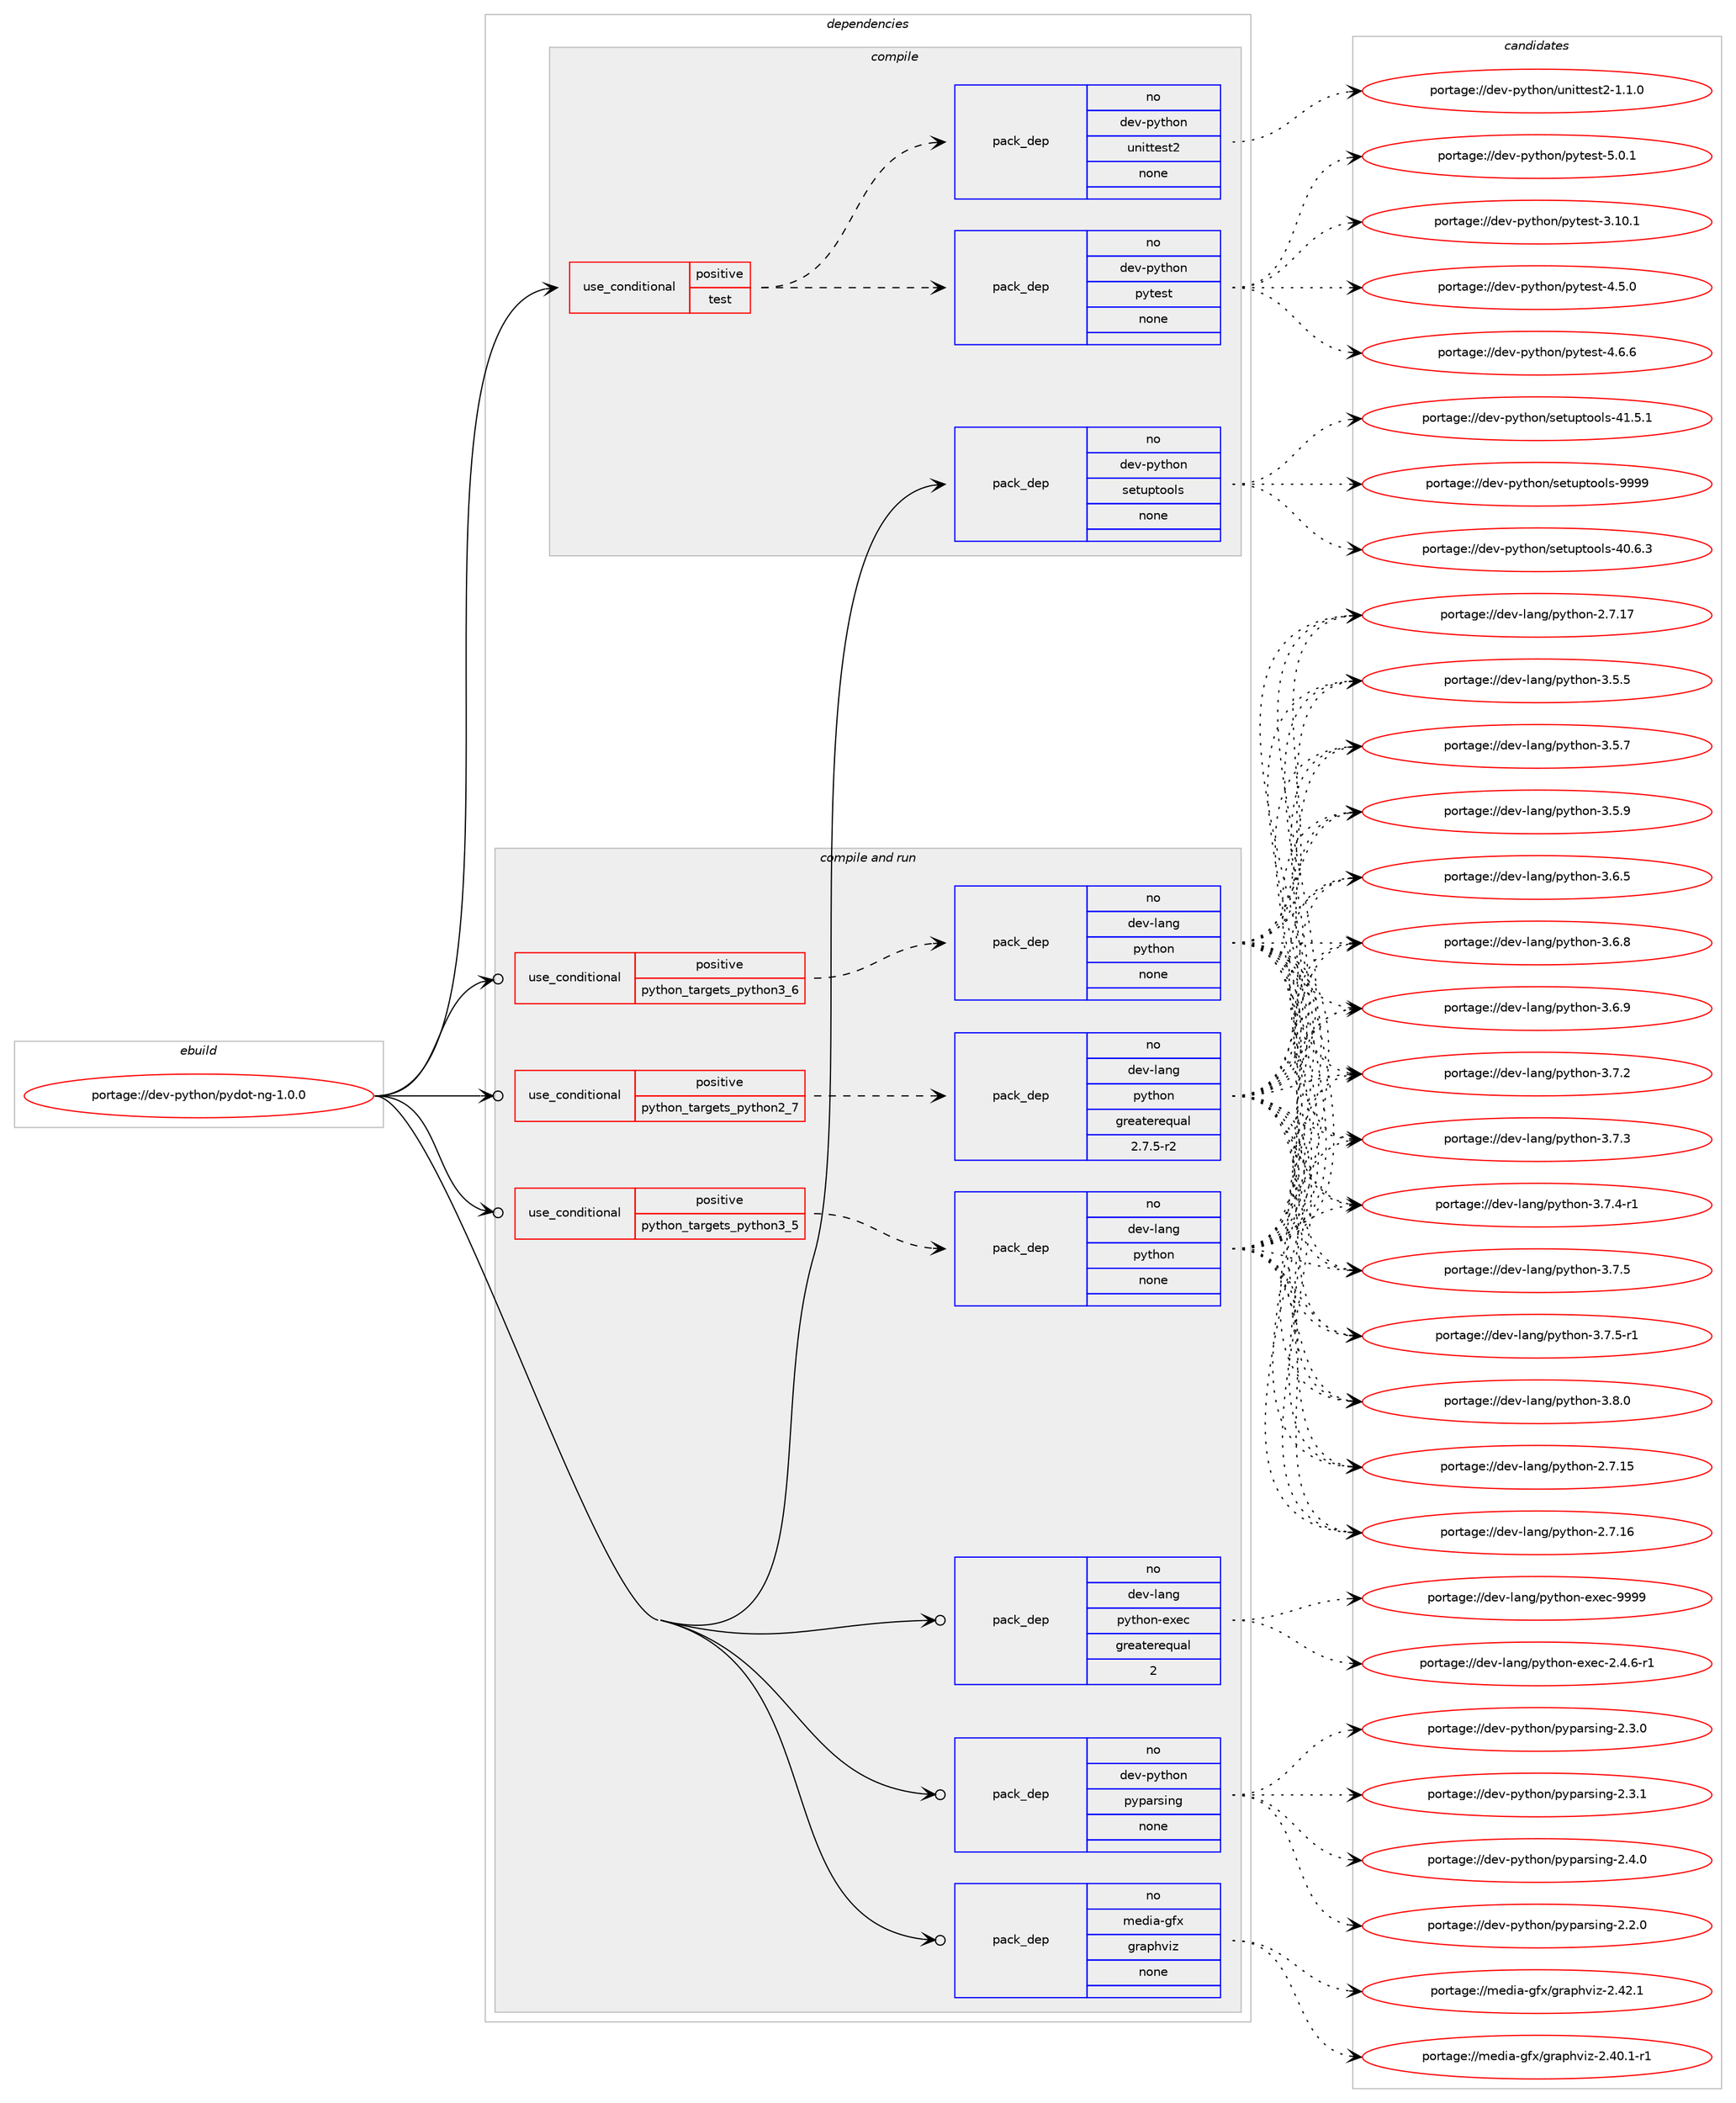 digraph prolog {

# *************
# Graph options
# *************

newrank=true;
concentrate=true;
compound=true;
graph [rankdir=LR,fontname=Helvetica,fontsize=10,ranksep=1.5];#, ranksep=2.5, nodesep=0.2];
edge  [arrowhead=vee];
node  [fontname=Helvetica,fontsize=10];

# **********
# The ebuild
# **********

subgraph cluster_leftcol {
color=gray;
rank=same;
label=<<i>ebuild</i>>;
id [label="portage://dev-python/pydot-ng-1.0.0", color=red, width=4, href="../dev-python/pydot-ng-1.0.0.svg"];
}

# ****************
# The dependencies
# ****************

subgraph cluster_midcol {
color=gray;
label=<<i>dependencies</i>>;
subgraph cluster_compile {
fillcolor="#eeeeee";
style=filled;
label=<<i>compile</i>>;
subgraph cond35001 {
dependency160335 [label=<<TABLE BORDER="0" CELLBORDER="1" CELLSPACING="0" CELLPADDING="4"><TR><TD ROWSPAN="3" CELLPADDING="10">use_conditional</TD></TR><TR><TD>positive</TD></TR><TR><TD>test</TD></TR></TABLE>>, shape=none, color=red];
subgraph pack121969 {
dependency160336 [label=<<TABLE BORDER="0" CELLBORDER="1" CELLSPACING="0" CELLPADDING="4" WIDTH="220"><TR><TD ROWSPAN="6" CELLPADDING="30">pack_dep</TD></TR><TR><TD WIDTH="110">no</TD></TR><TR><TD>dev-python</TD></TR><TR><TD>pytest</TD></TR><TR><TD>none</TD></TR><TR><TD></TD></TR></TABLE>>, shape=none, color=blue];
}
dependency160335:e -> dependency160336:w [weight=20,style="dashed",arrowhead="vee"];
subgraph pack121970 {
dependency160337 [label=<<TABLE BORDER="0" CELLBORDER="1" CELLSPACING="0" CELLPADDING="4" WIDTH="220"><TR><TD ROWSPAN="6" CELLPADDING="30">pack_dep</TD></TR><TR><TD WIDTH="110">no</TD></TR><TR><TD>dev-python</TD></TR><TR><TD>unittest2</TD></TR><TR><TD>none</TD></TR><TR><TD></TD></TR></TABLE>>, shape=none, color=blue];
}
dependency160335:e -> dependency160337:w [weight=20,style="dashed",arrowhead="vee"];
}
id:e -> dependency160335:w [weight=20,style="solid",arrowhead="vee"];
subgraph pack121971 {
dependency160338 [label=<<TABLE BORDER="0" CELLBORDER="1" CELLSPACING="0" CELLPADDING="4" WIDTH="220"><TR><TD ROWSPAN="6" CELLPADDING="30">pack_dep</TD></TR><TR><TD WIDTH="110">no</TD></TR><TR><TD>dev-python</TD></TR><TR><TD>setuptools</TD></TR><TR><TD>none</TD></TR><TR><TD></TD></TR></TABLE>>, shape=none, color=blue];
}
id:e -> dependency160338:w [weight=20,style="solid",arrowhead="vee"];
}
subgraph cluster_compileandrun {
fillcolor="#eeeeee";
style=filled;
label=<<i>compile and run</i>>;
subgraph cond35002 {
dependency160339 [label=<<TABLE BORDER="0" CELLBORDER="1" CELLSPACING="0" CELLPADDING="4"><TR><TD ROWSPAN="3" CELLPADDING="10">use_conditional</TD></TR><TR><TD>positive</TD></TR><TR><TD>python_targets_python2_7</TD></TR></TABLE>>, shape=none, color=red];
subgraph pack121972 {
dependency160340 [label=<<TABLE BORDER="0" CELLBORDER="1" CELLSPACING="0" CELLPADDING="4" WIDTH="220"><TR><TD ROWSPAN="6" CELLPADDING="30">pack_dep</TD></TR><TR><TD WIDTH="110">no</TD></TR><TR><TD>dev-lang</TD></TR><TR><TD>python</TD></TR><TR><TD>greaterequal</TD></TR><TR><TD>2.7.5-r2</TD></TR></TABLE>>, shape=none, color=blue];
}
dependency160339:e -> dependency160340:w [weight=20,style="dashed",arrowhead="vee"];
}
id:e -> dependency160339:w [weight=20,style="solid",arrowhead="odotvee"];
subgraph cond35003 {
dependency160341 [label=<<TABLE BORDER="0" CELLBORDER="1" CELLSPACING="0" CELLPADDING="4"><TR><TD ROWSPAN="3" CELLPADDING="10">use_conditional</TD></TR><TR><TD>positive</TD></TR><TR><TD>python_targets_python3_5</TD></TR></TABLE>>, shape=none, color=red];
subgraph pack121973 {
dependency160342 [label=<<TABLE BORDER="0" CELLBORDER="1" CELLSPACING="0" CELLPADDING="4" WIDTH="220"><TR><TD ROWSPAN="6" CELLPADDING="30">pack_dep</TD></TR><TR><TD WIDTH="110">no</TD></TR><TR><TD>dev-lang</TD></TR><TR><TD>python</TD></TR><TR><TD>none</TD></TR><TR><TD></TD></TR></TABLE>>, shape=none, color=blue];
}
dependency160341:e -> dependency160342:w [weight=20,style="dashed",arrowhead="vee"];
}
id:e -> dependency160341:w [weight=20,style="solid",arrowhead="odotvee"];
subgraph cond35004 {
dependency160343 [label=<<TABLE BORDER="0" CELLBORDER="1" CELLSPACING="0" CELLPADDING="4"><TR><TD ROWSPAN="3" CELLPADDING="10">use_conditional</TD></TR><TR><TD>positive</TD></TR><TR><TD>python_targets_python3_6</TD></TR></TABLE>>, shape=none, color=red];
subgraph pack121974 {
dependency160344 [label=<<TABLE BORDER="0" CELLBORDER="1" CELLSPACING="0" CELLPADDING="4" WIDTH="220"><TR><TD ROWSPAN="6" CELLPADDING="30">pack_dep</TD></TR><TR><TD WIDTH="110">no</TD></TR><TR><TD>dev-lang</TD></TR><TR><TD>python</TD></TR><TR><TD>none</TD></TR><TR><TD></TD></TR></TABLE>>, shape=none, color=blue];
}
dependency160343:e -> dependency160344:w [weight=20,style="dashed",arrowhead="vee"];
}
id:e -> dependency160343:w [weight=20,style="solid",arrowhead="odotvee"];
subgraph pack121975 {
dependency160345 [label=<<TABLE BORDER="0" CELLBORDER="1" CELLSPACING="0" CELLPADDING="4" WIDTH="220"><TR><TD ROWSPAN="6" CELLPADDING="30">pack_dep</TD></TR><TR><TD WIDTH="110">no</TD></TR><TR><TD>dev-lang</TD></TR><TR><TD>python-exec</TD></TR><TR><TD>greaterequal</TD></TR><TR><TD>2</TD></TR></TABLE>>, shape=none, color=blue];
}
id:e -> dependency160345:w [weight=20,style="solid",arrowhead="odotvee"];
subgraph pack121976 {
dependency160346 [label=<<TABLE BORDER="0" CELLBORDER="1" CELLSPACING="0" CELLPADDING="4" WIDTH="220"><TR><TD ROWSPAN="6" CELLPADDING="30">pack_dep</TD></TR><TR><TD WIDTH="110">no</TD></TR><TR><TD>dev-python</TD></TR><TR><TD>pyparsing</TD></TR><TR><TD>none</TD></TR><TR><TD></TD></TR></TABLE>>, shape=none, color=blue];
}
id:e -> dependency160346:w [weight=20,style="solid",arrowhead="odotvee"];
subgraph pack121977 {
dependency160347 [label=<<TABLE BORDER="0" CELLBORDER="1" CELLSPACING="0" CELLPADDING="4" WIDTH="220"><TR><TD ROWSPAN="6" CELLPADDING="30">pack_dep</TD></TR><TR><TD WIDTH="110">no</TD></TR><TR><TD>media-gfx</TD></TR><TR><TD>graphviz</TD></TR><TR><TD>none</TD></TR><TR><TD></TD></TR></TABLE>>, shape=none, color=blue];
}
id:e -> dependency160347:w [weight=20,style="solid",arrowhead="odotvee"];
}
subgraph cluster_run {
fillcolor="#eeeeee";
style=filled;
label=<<i>run</i>>;
}
}

# **************
# The candidates
# **************

subgraph cluster_choices {
rank=same;
color=gray;
label=<<i>candidates</i>>;

subgraph choice121969 {
color=black;
nodesep=1;
choiceportage100101118451121211161041111104711212111610111511645514649484649 [label="portage://dev-python/pytest-3.10.1", color=red, width=4,href="../dev-python/pytest-3.10.1.svg"];
choiceportage1001011184511212111610411111047112121116101115116455246534648 [label="portage://dev-python/pytest-4.5.0", color=red, width=4,href="../dev-python/pytest-4.5.0.svg"];
choiceportage1001011184511212111610411111047112121116101115116455246544654 [label="portage://dev-python/pytest-4.6.6", color=red, width=4,href="../dev-python/pytest-4.6.6.svg"];
choiceportage1001011184511212111610411111047112121116101115116455346484649 [label="portage://dev-python/pytest-5.0.1", color=red, width=4,href="../dev-python/pytest-5.0.1.svg"];
dependency160336:e -> choiceportage100101118451121211161041111104711212111610111511645514649484649:w [style=dotted,weight="100"];
dependency160336:e -> choiceportage1001011184511212111610411111047112121116101115116455246534648:w [style=dotted,weight="100"];
dependency160336:e -> choiceportage1001011184511212111610411111047112121116101115116455246544654:w [style=dotted,weight="100"];
dependency160336:e -> choiceportage1001011184511212111610411111047112121116101115116455346484649:w [style=dotted,weight="100"];
}
subgraph choice121970 {
color=black;
nodesep=1;
choiceportage100101118451121211161041111104711711010511611610111511650454946494648 [label="portage://dev-python/unittest2-1.1.0", color=red, width=4,href="../dev-python/unittest2-1.1.0.svg"];
dependency160337:e -> choiceportage100101118451121211161041111104711711010511611610111511650454946494648:w [style=dotted,weight="100"];
}
subgraph choice121971 {
color=black;
nodesep=1;
choiceportage100101118451121211161041111104711510111611711211611111110811545524846544651 [label="portage://dev-python/setuptools-40.6.3", color=red, width=4,href="../dev-python/setuptools-40.6.3.svg"];
choiceportage100101118451121211161041111104711510111611711211611111110811545524946534649 [label="portage://dev-python/setuptools-41.5.1", color=red, width=4,href="../dev-python/setuptools-41.5.1.svg"];
choiceportage10010111845112121116104111110471151011161171121161111111081154557575757 [label="portage://dev-python/setuptools-9999", color=red, width=4,href="../dev-python/setuptools-9999.svg"];
dependency160338:e -> choiceportage100101118451121211161041111104711510111611711211611111110811545524846544651:w [style=dotted,weight="100"];
dependency160338:e -> choiceportage100101118451121211161041111104711510111611711211611111110811545524946534649:w [style=dotted,weight="100"];
dependency160338:e -> choiceportage10010111845112121116104111110471151011161171121161111111081154557575757:w [style=dotted,weight="100"];
}
subgraph choice121972 {
color=black;
nodesep=1;
choiceportage10010111845108971101034711212111610411111045504655464953 [label="portage://dev-lang/python-2.7.15", color=red, width=4,href="../dev-lang/python-2.7.15.svg"];
choiceportage10010111845108971101034711212111610411111045504655464954 [label="portage://dev-lang/python-2.7.16", color=red, width=4,href="../dev-lang/python-2.7.16.svg"];
choiceportage10010111845108971101034711212111610411111045504655464955 [label="portage://dev-lang/python-2.7.17", color=red, width=4,href="../dev-lang/python-2.7.17.svg"];
choiceportage100101118451089711010347112121116104111110455146534653 [label="portage://dev-lang/python-3.5.5", color=red, width=4,href="../dev-lang/python-3.5.5.svg"];
choiceportage100101118451089711010347112121116104111110455146534655 [label="portage://dev-lang/python-3.5.7", color=red, width=4,href="../dev-lang/python-3.5.7.svg"];
choiceportage100101118451089711010347112121116104111110455146534657 [label="portage://dev-lang/python-3.5.9", color=red, width=4,href="../dev-lang/python-3.5.9.svg"];
choiceportage100101118451089711010347112121116104111110455146544653 [label="portage://dev-lang/python-3.6.5", color=red, width=4,href="../dev-lang/python-3.6.5.svg"];
choiceportage100101118451089711010347112121116104111110455146544656 [label="portage://dev-lang/python-3.6.8", color=red, width=4,href="../dev-lang/python-3.6.8.svg"];
choiceportage100101118451089711010347112121116104111110455146544657 [label="portage://dev-lang/python-3.6.9", color=red, width=4,href="../dev-lang/python-3.6.9.svg"];
choiceportage100101118451089711010347112121116104111110455146554650 [label="portage://dev-lang/python-3.7.2", color=red, width=4,href="../dev-lang/python-3.7.2.svg"];
choiceportage100101118451089711010347112121116104111110455146554651 [label="portage://dev-lang/python-3.7.3", color=red, width=4,href="../dev-lang/python-3.7.3.svg"];
choiceportage1001011184510897110103471121211161041111104551465546524511449 [label="portage://dev-lang/python-3.7.4-r1", color=red, width=4,href="../dev-lang/python-3.7.4-r1.svg"];
choiceportage100101118451089711010347112121116104111110455146554653 [label="portage://dev-lang/python-3.7.5", color=red, width=4,href="../dev-lang/python-3.7.5.svg"];
choiceportage1001011184510897110103471121211161041111104551465546534511449 [label="portage://dev-lang/python-3.7.5-r1", color=red, width=4,href="../dev-lang/python-3.7.5-r1.svg"];
choiceportage100101118451089711010347112121116104111110455146564648 [label="portage://dev-lang/python-3.8.0", color=red, width=4,href="../dev-lang/python-3.8.0.svg"];
dependency160340:e -> choiceportage10010111845108971101034711212111610411111045504655464953:w [style=dotted,weight="100"];
dependency160340:e -> choiceportage10010111845108971101034711212111610411111045504655464954:w [style=dotted,weight="100"];
dependency160340:e -> choiceportage10010111845108971101034711212111610411111045504655464955:w [style=dotted,weight="100"];
dependency160340:e -> choiceportage100101118451089711010347112121116104111110455146534653:w [style=dotted,weight="100"];
dependency160340:e -> choiceportage100101118451089711010347112121116104111110455146534655:w [style=dotted,weight="100"];
dependency160340:e -> choiceportage100101118451089711010347112121116104111110455146534657:w [style=dotted,weight="100"];
dependency160340:e -> choiceportage100101118451089711010347112121116104111110455146544653:w [style=dotted,weight="100"];
dependency160340:e -> choiceportage100101118451089711010347112121116104111110455146544656:w [style=dotted,weight="100"];
dependency160340:e -> choiceportage100101118451089711010347112121116104111110455146544657:w [style=dotted,weight="100"];
dependency160340:e -> choiceportage100101118451089711010347112121116104111110455146554650:w [style=dotted,weight="100"];
dependency160340:e -> choiceportage100101118451089711010347112121116104111110455146554651:w [style=dotted,weight="100"];
dependency160340:e -> choiceportage1001011184510897110103471121211161041111104551465546524511449:w [style=dotted,weight="100"];
dependency160340:e -> choiceportage100101118451089711010347112121116104111110455146554653:w [style=dotted,weight="100"];
dependency160340:e -> choiceportage1001011184510897110103471121211161041111104551465546534511449:w [style=dotted,weight="100"];
dependency160340:e -> choiceportage100101118451089711010347112121116104111110455146564648:w [style=dotted,weight="100"];
}
subgraph choice121973 {
color=black;
nodesep=1;
choiceportage10010111845108971101034711212111610411111045504655464953 [label="portage://dev-lang/python-2.7.15", color=red, width=4,href="../dev-lang/python-2.7.15.svg"];
choiceportage10010111845108971101034711212111610411111045504655464954 [label="portage://dev-lang/python-2.7.16", color=red, width=4,href="../dev-lang/python-2.7.16.svg"];
choiceportage10010111845108971101034711212111610411111045504655464955 [label="portage://dev-lang/python-2.7.17", color=red, width=4,href="../dev-lang/python-2.7.17.svg"];
choiceportage100101118451089711010347112121116104111110455146534653 [label="portage://dev-lang/python-3.5.5", color=red, width=4,href="../dev-lang/python-3.5.5.svg"];
choiceportage100101118451089711010347112121116104111110455146534655 [label="portage://dev-lang/python-3.5.7", color=red, width=4,href="../dev-lang/python-3.5.7.svg"];
choiceportage100101118451089711010347112121116104111110455146534657 [label="portage://dev-lang/python-3.5.9", color=red, width=4,href="../dev-lang/python-3.5.9.svg"];
choiceportage100101118451089711010347112121116104111110455146544653 [label="portage://dev-lang/python-3.6.5", color=red, width=4,href="../dev-lang/python-3.6.5.svg"];
choiceportage100101118451089711010347112121116104111110455146544656 [label="portage://dev-lang/python-3.6.8", color=red, width=4,href="../dev-lang/python-3.6.8.svg"];
choiceportage100101118451089711010347112121116104111110455146544657 [label="portage://dev-lang/python-3.6.9", color=red, width=4,href="../dev-lang/python-3.6.9.svg"];
choiceportage100101118451089711010347112121116104111110455146554650 [label="portage://dev-lang/python-3.7.2", color=red, width=4,href="../dev-lang/python-3.7.2.svg"];
choiceportage100101118451089711010347112121116104111110455146554651 [label="portage://dev-lang/python-3.7.3", color=red, width=4,href="../dev-lang/python-3.7.3.svg"];
choiceportage1001011184510897110103471121211161041111104551465546524511449 [label="portage://dev-lang/python-3.7.4-r1", color=red, width=4,href="../dev-lang/python-3.7.4-r1.svg"];
choiceportage100101118451089711010347112121116104111110455146554653 [label="portage://dev-lang/python-3.7.5", color=red, width=4,href="../dev-lang/python-3.7.5.svg"];
choiceportage1001011184510897110103471121211161041111104551465546534511449 [label="portage://dev-lang/python-3.7.5-r1", color=red, width=4,href="../dev-lang/python-3.7.5-r1.svg"];
choiceportage100101118451089711010347112121116104111110455146564648 [label="portage://dev-lang/python-3.8.0", color=red, width=4,href="../dev-lang/python-3.8.0.svg"];
dependency160342:e -> choiceportage10010111845108971101034711212111610411111045504655464953:w [style=dotted,weight="100"];
dependency160342:e -> choiceportage10010111845108971101034711212111610411111045504655464954:w [style=dotted,weight="100"];
dependency160342:e -> choiceportage10010111845108971101034711212111610411111045504655464955:w [style=dotted,weight="100"];
dependency160342:e -> choiceportage100101118451089711010347112121116104111110455146534653:w [style=dotted,weight="100"];
dependency160342:e -> choiceportage100101118451089711010347112121116104111110455146534655:w [style=dotted,weight="100"];
dependency160342:e -> choiceportage100101118451089711010347112121116104111110455146534657:w [style=dotted,weight="100"];
dependency160342:e -> choiceportage100101118451089711010347112121116104111110455146544653:w [style=dotted,weight="100"];
dependency160342:e -> choiceportage100101118451089711010347112121116104111110455146544656:w [style=dotted,weight="100"];
dependency160342:e -> choiceportage100101118451089711010347112121116104111110455146544657:w [style=dotted,weight="100"];
dependency160342:e -> choiceportage100101118451089711010347112121116104111110455146554650:w [style=dotted,weight="100"];
dependency160342:e -> choiceportage100101118451089711010347112121116104111110455146554651:w [style=dotted,weight="100"];
dependency160342:e -> choiceportage1001011184510897110103471121211161041111104551465546524511449:w [style=dotted,weight="100"];
dependency160342:e -> choiceportage100101118451089711010347112121116104111110455146554653:w [style=dotted,weight="100"];
dependency160342:e -> choiceportage1001011184510897110103471121211161041111104551465546534511449:w [style=dotted,weight="100"];
dependency160342:e -> choiceportage100101118451089711010347112121116104111110455146564648:w [style=dotted,weight="100"];
}
subgraph choice121974 {
color=black;
nodesep=1;
choiceportage10010111845108971101034711212111610411111045504655464953 [label="portage://dev-lang/python-2.7.15", color=red, width=4,href="../dev-lang/python-2.7.15.svg"];
choiceportage10010111845108971101034711212111610411111045504655464954 [label="portage://dev-lang/python-2.7.16", color=red, width=4,href="../dev-lang/python-2.7.16.svg"];
choiceportage10010111845108971101034711212111610411111045504655464955 [label="portage://dev-lang/python-2.7.17", color=red, width=4,href="../dev-lang/python-2.7.17.svg"];
choiceportage100101118451089711010347112121116104111110455146534653 [label="portage://dev-lang/python-3.5.5", color=red, width=4,href="../dev-lang/python-3.5.5.svg"];
choiceportage100101118451089711010347112121116104111110455146534655 [label="portage://dev-lang/python-3.5.7", color=red, width=4,href="../dev-lang/python-3.5.7.svg"];
choiceportage100101118451089711010347112121116104111110455146534657 [label="portage://dev-lang/python-3.5.9", color=red, width=4,href="../dev-lang/python-3.5.9.svg"];
choiceportage100101118451089711010347112121116104111110455146544653 [label="portage://dev-lang/python-3.6.5", color=red, width=4,href="../dev-lang/python-3.6.5.svg"];
choiceportage100101118451089711010347112121116104111110455146544656 [label="portage://dev-lang/python-3.6.8", color=red, width=4,href="../dev-lang/python-3.6.8.svg"];
choiceportage100101118451089711010347112121116104111110455146544657 [label="portage://dev-lang/python-3.6.9", color=red, width=4,href="../dev-lang/python-3.6.9.svg"];
choiceportage100101118451089711010347112121116104111110455146554650 [label="portage://dev-lang/python-3.7.2", color=red, width=4,href="../dev-lang/python-3.7.2.svg"];
choiceportage100101118451089711010347112121116104111110455146554651 [label="portage://dev-lang/python-3.7.3", color=red, width=4,href="../dev-lang/python-3.7.3.svg"];
choiceportage1001011184510897110103471121211161041111104551465546524511449 [label="portage://dev-lang/python-3.7.4-r1", color=red, width=4,href="../dev-lang/python-3.7.4-r1.svg"];
choiceportage100101118451089711010347112121116104111110455146554653 [label="portage://dev-lang/python-3.7.5", color=red, width=4,href="../dev-lang/python-3.7.5.svg"];
choiceportage1001011184510897110103471121211161041111104551465546534511449 [label="portage://dev-lang/python-3.7.5-r1", color=red, width=4,href="../dev-lang/python-3.7.5-r1.svg"];
choiceportage100101118451089711010347112121116104111110455146564648 [label="portage://dev-lang/python-3.8.0", color=red, width=4,href="../dev-lang/python-3.8.0.svg"];
dependency160344:e -> choiceportage10010111845108971101034711212111610411111045504655464953:w [style=dotted,weight="100"];
dependency160344:e -> choiceportage10010111845108971101034711212111610411111045504655464954:w [style=dotted,weight="100"];
dependency160344:e -> choiceportage10010111845108971101034711212111610411111045504655464955:w [style=dotted,weight="100"];
dependency160344:e -> choiceportage100101118451089711010347112121116104111110455146534653:w [style=dotted,weight="100"];
dependency160344:e -> choiceportage100101118451089711010347112121116104111110455146534655:w [style=dotted,weight="100"];
dependency160344:e -> choiceportage100101118451089711010347112121116104111110455146534657:w [style=dotted,weight="100"];
dependency160344:e -> choiceportage100101118451089711010347112121116104111110455146544653:w [style=dotted,weight="100"];
dependency160344:e -> choiceportage100101118451089711010347112121116104111110455146544656:w [style=dotted,weight="100"];
dependency160344:e -> choiceportage100101118451089711010347112121116104111110455146544657:w [style=dotted,weight="100"];
dependency160344:e -> choiceportage100101118451089711010347112121116104111110455146554650:w [style=dotted,weight="100"];
dependency160344:e -> choiceportage100101118451089711010347112121116104111110455146554651:w [style=dotted,weight="100"];
dependency160344:e -> choiceportage1001011184510897110103471121211161041111104551465546524511449:w [style=dotted,weight="100"];
dependency160344:e -> choiceportage100101118451089711010347112121116104111110455146554653:w [style=dotted,weight="100"];
dependency160344:e -> choiceportage1001011184510897110103471121211161041111104551465546534511449:w [style=dotted,weight="100"];
dependency160344:e -> choiceportage100101118451089711010347112121116104111110455146564648:w [style=dotted,weight="100"];
}
subgraph choice121975 {
color=black;
nodesep=1;
choiceportage10010111845108971101034711212111610411111045101120101994550465246544511449 [label="portage://dev-lang/python-exec-2.4.6-r1", color=red, width=4,href="../dev-lang/python-exec-2.4.6-r1.svg"];
choiceportage10010111845108971101034711212111610411111045101120101994557575757 [label="portage://dev-lang/python-exec-9999", color=red, width=4,href="../dev-lang/python-exec-9999.svg"];
dependency160345:e -> choiceportage10010111845108971101034711212111610411111045101120101994550465246544511449:w [style=dotted,weight="100"];
dependency160345:e -> choiceportage10010111845108971101034711212111610411111045101120101994557575757:w [style=dotted,weight="100"];
}
subgraph choice121976 {
color=black;
nodesep=1;
choiceportage100101118451121211161041111104711212111297114115105110103455046504648 [label="portage://dev-python/pyparsing-2.2.0", color=red, width=4,href="../dev-python/pyparsing-2.2.0.svg"];
choiceportage100101118451121211161041111104711212111297114115105110103455046514648 [label="portage://dev-python/pyparsing-2.3.0", color=red, width=4,href="../dev-python/pyparsing-2.3.0.svg"];
choiceportage100101118451121211161041111104711212111297114115105110103455046514649 [label="portage://dev-python/pyparsing-2.3.1", color=red, width=4,href="../dev-python/pyparsing-2.3.1.svg"];
choiceportage100101118451121211161041111104711212111297114115105110103455046524648 [label="portage://dev-python/pyparsing-2.4.0", color=red, width=4,href="../dev-python/pyparsing-2.4.0.svg"];
dependency160346:e -> choiceportage100101118451121211161041111104711212111297114115105110103455046504648:w [style=dotted,weight="100"];
dependency160346:e -> choiceportage100101118451121211161041111104711212111297114115105110103455046514648:w [style=dotted,weight="100"];
dependency160346:e -> choiceportage100101118451121211161041111104711212111297114115105110103455046514649:w [style=dotted,weight="100"];
dependency160346:e -> choiceportage100101118451121211161041111104711212111297114115105110103455046524648:w [style=dotted,weight="100"];
}
subgraph choice121977 {
color=black;
nodesep=1;
choiceportage10910110010597451031021204710311497112104118105122455046524846494511449 [label="portage://media-gfx/graphviz-2.40.1-r1", color=red, width=4,href="../media-gfx/graphviz-2.40.1-r1.svg"];
choiceportage1091011001059745103102120471031149711210411810512245504652504649 [label="portage://media-gfx/graphviz-2.42.1", color=red, width=4,href="../media-gfx/graphviz-2.42.1.svg"];
dependency160347:e -> choiceportage10910110010597451031021204710311497112104118105122455046524846494511449:w [style=dotted,weight="100"];
dependency160347:e -> choiceportage1091011001059745103102120471031149711210411810512245504652504649:w [style=dotted,weight="100"];
}
}

}
